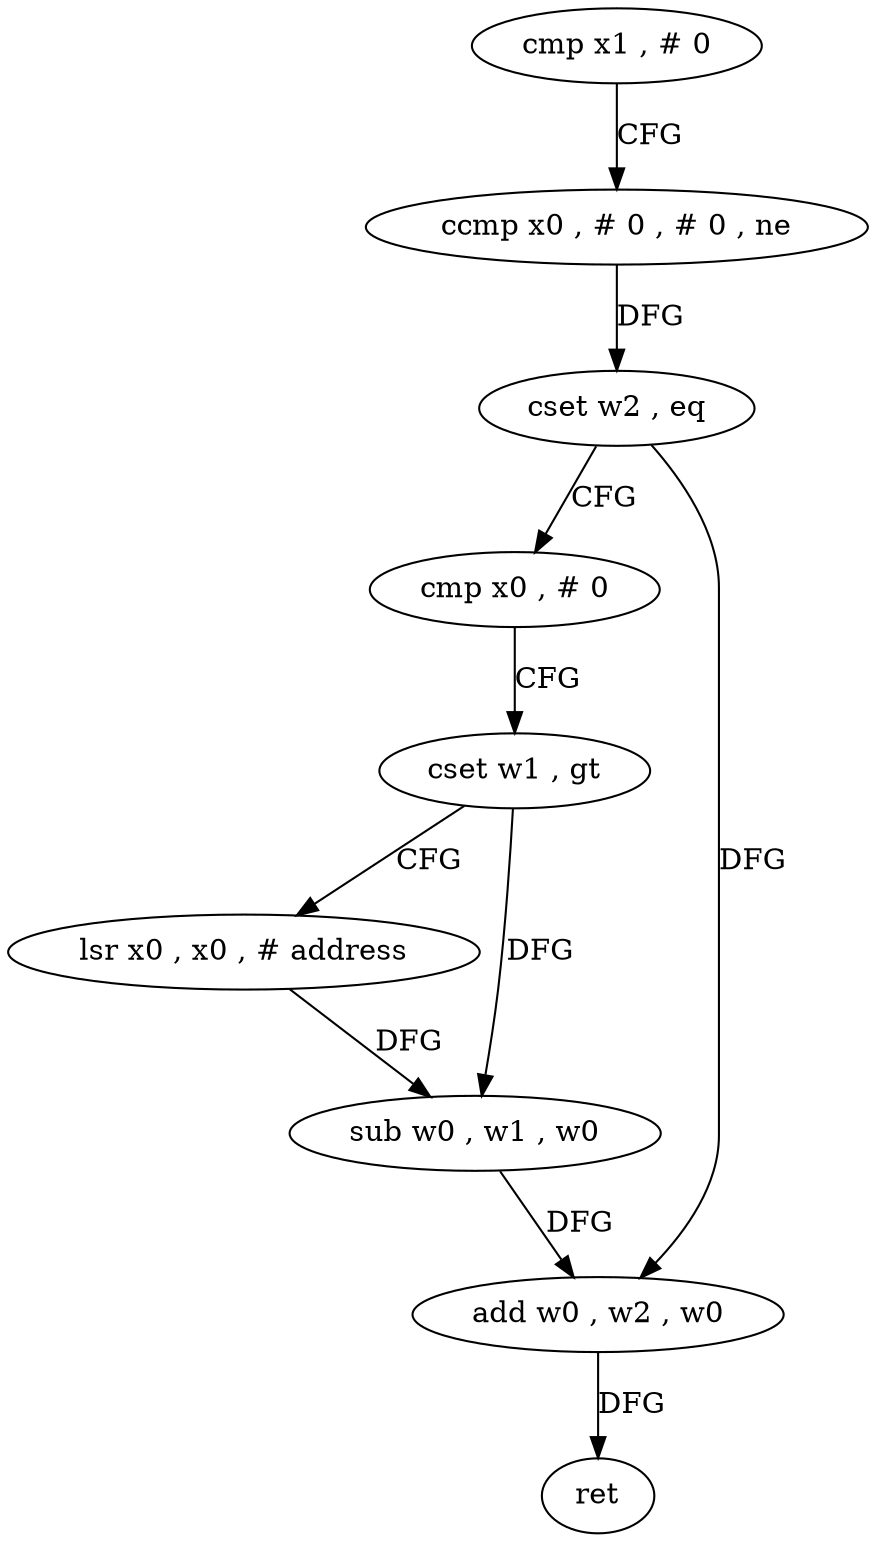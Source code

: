digraph "func" {
"267212" [label = "cmp x1 , # 0" ]
"267216" [label = "ccmp x0 , # 0 , # 0 , ne" ]
"267220" [label = "cset w2 , eq" ]
"267224" [label = "cmp x0 , # 0" ]
"267228" [label = "cset w1 , gt" ]
"267232" [label = "lsr x0 , x0 , # address" ]
"267236" [label = "sub w0 , w1 , w0" ]
"267240" [label = "add w0 , w2 , w0" ]
"267244" [label = "ret" ]
"267212" -> "267216" [ label = "CFG" ]
"267216" -> "267220" [ label = "DFG" ]
"267220" -> "267224" [ label = "CFG" ]
"267220" -> "267240" [ label = "DFG" ]
"267224" -> "267228" [ label = "CFG" ]
"267228" -> "267232" [ label = "CFG" ]
"267228" -> "267236" [ label = "DFG" ]
"267232" -> "267236" [ label = "DFG" ]
"267236" -> "267240" [ label = "DFG" ]
"267240" -> "267244" [ label = "DFG" ]
}
